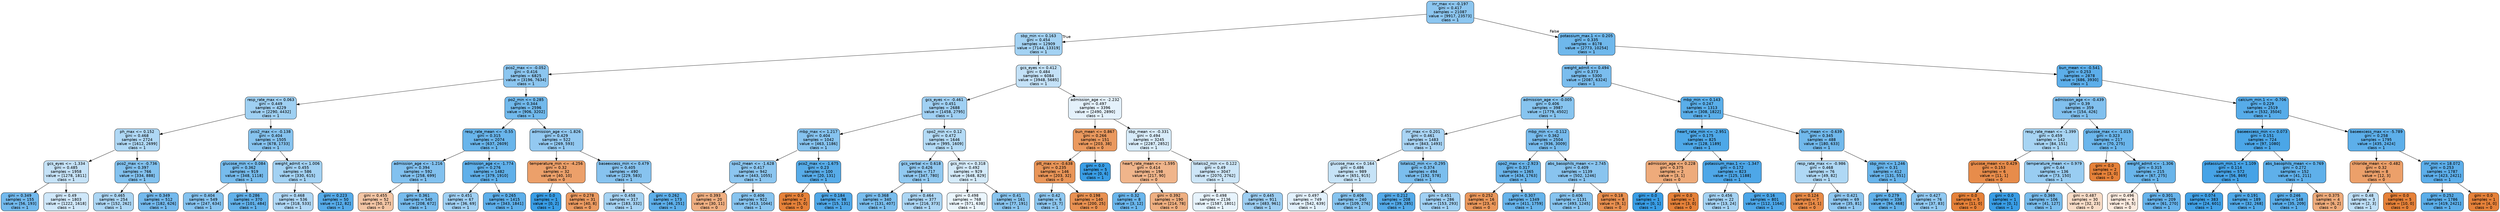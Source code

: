 digraph Tree {
node [shape=box, style="filled, rounded", color="black", fontname="helvetica"] ;
edge [fontname="helvetica"] ;
0 [label="inr_max <= -0.197\ngini = 0.417\nsamples = 21087\nvalue = [9917, 23573]\nclass = 1", fillcolor="#8cc6f0"] ;
1 [label="sbp_min <= 0.163\ngini = 0.454\nsamples = 12909\nvalue = [7144, 13319]\nclass = 1", fillcolor="#a3d2f3"] ;
0 -> 1 [labeldistance=2.5, labelangle=45, headlabel="True"] ;
2 [label="pco2_max <= -0.052\ngini = 0.416\nsamples = 6825\nvalue = [3196, 7634]\nclass = 1", fillcolor="#8cc6f0"] ;
1 -> 2 ;
3 [label="resp_rate_max <= 0.063\ngini = 0.449\nsamples = 4229\nvalue = [2290, 4432]\nclass = 1", fillcolor="#9fd0f2"] ;
2 -> 3 ;
4 [label="ph_max <= 0.152\ngini = 0.468\nsamples = 2724\nvalue = [1612, 2699]\nclass = 1", fillcolor="#afd8f5"] ;
3 -> 4 ;
5 [label="gcs_eyes <= -1.334\ngini = 0.485\nsamples = 1958\nvalue = [1278, 1811]\nclass = 1", fillcolor="#c5e2f7"] ;
4 -> 5 ;
6 [label="gini = 0.349\nsamples = 155\nvalue = [56, 193]\nclass = 1", fillcolor="#72b9ed"] ;
5 -> 6 ;
7 [label="gini = 0.49\nsamples = 1803\nvalue = [1222, 1618]\nclass = 1", fillcolor="#cfe7f9"] ;
5 -> 7 ;
8 [label="pco2_max <= -0.736\ngini = 0.397\nsamples = 766\nvalue = [334, 888]\nclass = 1", fillcolor="#83c2ef"] ;
4 -> 8 ;
9 [label="gini = 0.465\nsamples = 254\nvalue = [152, 262]\nclass = 1", fillcolor="#acd6f4"] ;
8 -> 9 ;
10 [label="gini = 0.349\nsamples = 512\nvalue = [182, 626]\nclass = 1", fillcolor="#73b9ed"] ;
8 -> 10 ;
11 [label="pco2_max <= -0.138\ngini = 0.404\nsamples = 1505\nvalue = [678, 1733]\nclass = 1", fillcolor="#86c3ef"] ;
3 -> 11 ;
12 [label="glucose_min <= 0.084\ngini = 0.362\nsamples = 919\nvalue = [348, 1118]\nclass = 1", fillcolor="#77bced"] ;
11 -> 12 ;
13 [label="gini = 0.404\nsamples = 549\nvalue = [247, 634]\nclass = 1", fillcolor="#86c3ef"] ;
12 -> 13 ;
14 [label="gini = 0.286\nsamples = 370\nvalue = [101, 484]\nclass = 1", fillcolor="#62b1ea"] ;
12 -> 14 ;
15 [label="weight_admit <= 1.006\ngini = 0.455\nsamples = 586\nvalue = [330, 615]\nclass = 1", fillcolor="#a3d2f3"] ;
11 -> 15 ;
16 [label="gini = 0.468\nsamples = 536\nvalue = [318, 533]\nclass = 1", fillcolor="#afd7f5"] ;
15 -> 16 ;
17 [label="gini = 0.223\nsamples = 50\nvalue = [12, 82]\nclass = 1", fillcolor="#56abe9"] ;
15 -> 17 ;
18 [label="po2_min <= 0.285\ngini = 0.344\nsamples = 2596\nvalue = [906, 3202]\nclass = 1", fillcolor="#71b9ec"] ;
2 -> 18 ;
19 [label="resp_rate_mean <= -0.55\ngini = 0.315\nsamples = 2074\nvalue = [637, 2609]\nclass = 1", fillcolor="#69b5eb"] ;
18 -> 19 ;
20 [label="admission_age <= -1.216\ngini = 0.394\nsamples = 592\nvalue = [258, 699]\nclass = 1", fillcolor="#82c1ef"] ;
19 -> 20 ;
21 [label="gini = 0.455\nsamples = 52\nvalue = [50, 27]\nclass = 0", fillcolor="#f3c5a4"] ;
20 -> 21 ;
22 [label="gini = 0.361\nsamples = 540\nvalue = [208, 672]\nclass = 1", fillcolor="#76bbed"] ;
20 -> 22 ;
23 [label="admission_age <= -1.774\ngini = 0.276\nsamples = 1482\nvalue = [379, 1910]\nclass = 1", fillcolor="#60b0ea"] ;
19 -> 23 ;
24 [label="gini = 0.451\nsamples = 67\nvalue = [36, 69]\nclass = 1", fillcolor="#a0d0f3"] ;
23 -> 24 ;
25 [label="gini = 0.265\nsamples = 1415\nvalue = [343, 1841]\nclass = 1", fillcolor="#5eafea"] ;
23 -> 25 ;
26 [label="admission_age <= -1.826\ngini = 0.429\nsamples = 522\nvalue = [269, 593]\nclass = 1", fillcolor="#93c9f1"] ;
18 -> 26 ;
27 [label="temperature_min <= -4.256\ngini = 0.32\nsamples = 32\nvalue = [40, 10]\nclass = 0", fillcolor="#eca06a"] ;
26 -> 27 ;
28 [label="gini = 0.0\nsamples = 1\nvalue = [0, 2]\nclass = 1", fillcolor="#399de5"] ;
27 -> 28 ;
29 [label="gini = 0.278\nsamples = 31\nvalue = [40, 8]\nclass = 0", fillcolor="#ea9a61"] ;
27 -> 29 ;
30 [label="baseexcess_min <= 0.479\ngini = 0.405\nsamples = 490\nvalue = [229, 583]\nclass = 1", fillcolor="#87c3ef"] ;
26 -> 30 ;
31 [label="gini = 0.458\nsamples = 317\nvalue = [183, 332]\nclass = 1", fillcolor="#a6d3f3"] ;
30 -> 31 ;
32 [label="gini = 0.262\nsamples = 173\nvalue = [46, 251]\nclass = 1", fillcolor="#5dafea"] ;
30 -> 32 ;
33 [label="gcs_eyes <= 0.412\ngini = 0.484\nsamples = 6084\nvalue = [3948, 5685]\nclass = 1", fillcolor="#c3e1f7"] ;
1 -> 33 ;
34 [label="gcs_eyes <= -0.461\ngini = 0.451\nsamples = 2688\nvalue = [1458, 2795]\nclass = 1", fillcolor="#a0d0f3"] ;
33 -> 34 ;
35 [label="mbp_max <= 1.217\ngini = 0.404\nsamples = 1042\nvalue = [463, 1186]\nclass = 1", fillcolor="#86c3ef"] ;
34 -> 35 ;
36 [label="spo2_mean <= -1.628\ngini = 0.417\nsamples = 942\nvalue = [443, 1055]\nclass = 1", fillcolor="#8cc6f0"] ;
35 -> 36 ;
37 [label="gini = 0.393\nsamples = 20\nvalue = [30, 11]\nclass = 0", fillcolor="#efaf82"] ;
36 -> 37 ;
38 [label="gini = 0.406\nsamples = 922\nvalue = [413, 1044]\nclass = 1", fillcolor="#87c4ef"] ;
36 -> 38 ;
39 [label="pco2_max <= -1.675\ngini = 0.23\nsamples = 100\nvalue = [20, 131]\nclass = 1", fillcolor="#57ace9"] ;
35 -> 39 ;
40 [label="gini = 0.0\nsamples = 2\nvalue = [5, 0]\nclass = 0", fillcolor="#e58139"] ;
39 -> 40 ;
41 [label="gini = 0.184\nsamples = 98\nvalue = [15, 131]\nclass = 1", fillcolor="#50a8e8"] ;
39 -> 41 ;
42 [label="spo2_min <= 0.12\ngini = 0.472\nsamples = 1646\nvalue = [995, 1609]\nclass = 1", fillcolor="#b3daf5"] ;
34 -> 42 ;
43 [label="gcs_verbal <= 0.618\ngini = 0.426\nsamples = 717\nvalue = [347, 780]\nclass = 1", fillcolor="#91c9f1"] ;
42 -> 43 ;
44 [label="gini = 0.368\nsamples = 340\nvalue = [131, 407]\nclass = 1", fillcolor="#79bded"] ;
43 -> 44 ;
45 [label="gini = 0.464\nsamples = 377\nvalue = [216, 373]\nclass = 1", fillcolor="#acd6f4"] ;
43 -> 45 ;
46 [label="gcs_min <= 0.318\ngini = 0.492\nsamples = 929\nvalue = [648, 829]\nclass = 1", fillcolor="#d4eaf9"] ;
42 -> 46 ;
47 [label="gini = 0.498\nsamples = 768\nvalue = [571, 638]\nclass = 1", fillcolor="#eaf5fc"] ;
46 -> 47 ;
48 [label="gini = 0.41\nsamples = 161\nvalue = [77, 191]\nclass = 1", fillcolor="#89c5ef"] ;
46 -> 48 ;
49 [label="admission_age <= -2.232\ngini = 0.497\nsamples = 3396\nvalue = [2490, 2890]\nclass = 1", fillcolor="#e4f1fb"] ;
33 -> 49 ;
50 [label="bun_mean <= 0.867\ngini = 0.266\nsamples = 151\nvalue = [203, 38]\nclass = 0", fillcolor="#ea995e"] ;
49 -> 50 ;
51 [label="ptt_max <= -0.638\ngini = 0.235\nsamples = 146\nvalue = [203, 32]\nclass = 0", fillcolor="#e99558"] ;
50 -> 51 ;
52 [label="gini = 0.42\nsamples = 6\nvalue = [3, 7]\nclass = 1", fillcolor="#8ec7f0"] ;
51 -> 52 ;
53 [label="gini = 0.198\nsamples = 140\nvalue = [200, 25]\nclass = 0", fillcolor="#e89152"] ;
51 -> 53 ;
54 [label="gini = 0.0\nsamples = 5\nvalue = [0, 6]\nclass = 1", fillcolor="#399de5"] ;
50 -> 54 ;
55 [label="sbp_mean <= -0.331\ngini = 0.494\nsamples = 3245\nvalue = [2287, 2852]\nclass = 1", fillcolor="#d8ecfa"] ;
49 -> 55 ;
56 [label="heart_rate_mean <= -1.595\ngini = 0.414\nsamples = 198\nvalue = [217, 90]\nclass = 0", fillcolor="#f0b58b"] ;
55 -> 56 ;
57 [label="gini = 0.32\nsamples = 8\nvalue = [3, 12]\nclass = 1", fillcolor="#6ab6ec"] ;
56 -> 57 ;
58 [label="gini = 0.392\nsamples = 190\nvalue = [214, 78]\nclass = 0", fillcolor="#eeaf81"] ;
56 -> 58 ;
59 [label="totalco2_min <= 0.122\ngini = 0.49\nsamples = 3047\nvalue = [2070, 2762]\nclass = 1", fillcolor="#cde6f8"] ;
55 -> 59 ;
60 [label="gini = 0.498\nsamples = 2136\nvalue = [1587, 1801]\nclass = 1", fillcolor="#e7f3fc"] ;
59 -> 60 ;
61 [label="gini = 0.445\nsamples = 911\nvalue = [483, 961]\nclass = 1", fillcolor="#9dcef2"] ;
59 -> 61 ;
62 [label="potassium_max.1 <= 0.205\ngini = 0.335\nsamples = 8178\nvalue = [2773, 10254]\nclass = 1", fillcolor="#6fb8ec"] ;
0 -> 62 [labeldistance=2.5, labelangle=-45, headlabel="False"] ;
63 [label="weight_admit <= 0.494\ngini = 0.373\nsamples = 5300\nvalue = [2087, 6324]\nclass = 1", fillcolor="#7abdee"] ;
62 -> 63 ;
64 [label="admission_age <= -0.005\ngini = 0.406\nsamples = 3987\nvalue = [1779, 4502]\nclass = 1", fillcolor="#87c4ef"] ;
63 -> 64 ;
65 [label="inr_max <= 0.201\ngini = 0.461\nsamples = 1483\nvalue = [843, 1493]\nclass = 1", fillcolor="#a9d4f4"] ;
64 -> 65 ;
66 [label="glucose_max <= 0.164\ngini = 0.486\nsamples = 989\nvalue = [651, 915]\nclass = 1", fillcolor="#c6e3f7"] ;
65 -> 66 ;
67 [label="gini = 0.497\nsamples = 749\nvalue = [542, 639]\nclass = 1", fillcolor="#e1f0fb"] ;
66 -> 67 ;
68 [label="gini = 0.406\nsamples = 240\nvalue = [109, 276]\nclass = 1", fillcolor="#87c4ef"] ;
66 -> 68 ;
69 [label="totalco2_min <= -0.295\ngini = 0.374\nsamples = 494\nvalue = [192, 578]\nclass = 1", fillcolor="#7bbeee"] ;
65 -> 69 ;
70 [label="gini = 0.212\nsamples = 208\nvalue = [39, 285]\nclass = 1", fillcolor="#54aae9"] ;
69 -> 70 ;
71 [label="gini = 0.451\nsamples = 286\nvalue = [153, 293]\nclass = 1", fillcolor="#a0d0f3"] ;
69 -> 71 ;
72 [label="mbp_min <= -0.112\ngini = 0.362\nsamples = 2504\nvalue = [936, 3009]\nclass = 1", fillcolor="#77bbed"] ;
64 -> 72 ;
73 [label="spo2_max <= -2.923\ngini = 0.317\nsamples = 1365\nvalue = [434, 1763]\nclass = 1", fillcolor="#6ab5eb"] ;
72 -> 73 ;
74 [label="gini = 0.252\nsamples = 16\nvalue = [23, 4]\nclass = 0", fillcolor="#ea975b"] ;
73 -> 74 ;
75 [label="gini = 0.307\nsamples = 1349\nvalue = [411, 1759]\nclass = 1", fillcolor="#67b4eb"] ;
73 -> 75 ;
76 [label="abs_basophils_mean <= 2.745\ngini = 0.409\nsamples = 1139\nvalue = [502, 1246]\nclass = 1", fillcolor="#89c4ef"] ;
72 -> 76 ;
77 [label="gini = 0.406\nsamples = 1131\nvalue = [493, 1245]\nclass = 1", fillcolor="#87c4ef"] ;
76 -> 77 ;
78 [label="gini = 0.18\nsamples = 8\nvalue = [9, 1]\nclass = 0", fillcolor="#e88f4f"] ;
76 -> 78 ;
79 [label="mbp_min <= 0.143\ngini = 0.247\nsamples = 1313\nvalue = [308, 1822]\nclass = 1", fillcolor="#5aaee9"] ;
63 -> 79 ;
80 [label="heart_rate_min <= -2.951\ngini = 0.175\nsamples = 825\nvalue = [128, 1189]\nclass = 1", fillcolor="#4ea8e8"] ;
79 -> 80 ;
81 [label="admission_age <= 0.228\ngini = 0.375\nsamples = 2\nvalue = [3, 1]\nclass = 0", fillcolor="#eeab7b"] ;
80 -> 81 ;
82 [label="gini = 0.0\nsamples = 1\nvalue = [0, 1]\nclass = 1", fillcolor="#399de5"] ;
81 -> 82 ;
83 [label="gini = 0.0\nsamples = 1\nvalue = [3, 0]\nclass = 0", fillcolor="#e58139"] ;
81 -> 83 ;
84 [label="potassium_max.1 <= -1.347\ngini = 0.172\nsamples = 823\nvalue = [125, 1188]\nclass = 1", fillcolor="#4ea7e8"] ;
80 -> 84 ;
85 [label="gini = 0.456\nsamples = 22\nvalue = [13, 24]\nclass = 1", fillcolor="#a4d2f3"] ;
84 -> 85 ;
86 [label="gini = 0.16\nsamples = 801\nvalue = [112, 1164]\nclass = 1", fillcolor="#4ca6e8"] ;
84 -> 86 ;
87 [label="bun_mean <= -0.639\ngini = 0.345\nsamples = 488\nvalue = [180, 633]\nclass = 1", fillcolor="#71b9ec"] ;
79 -> 87 ;
88 [label="resp_rate_max <= -0.986\ngini = 0.468\nsamples = 76\nvalue = [49, 82]\nclass = 1", fillcolor="#afd8f5"] ;
87 -> 88 ;
89 [label="gini = 0.124\nsamples = 7\nvalue = [14, 1]\nclass = 0", fillcolor="#e78a47"] ;
88 -> 89 ;
90 [label="gini = 0.421\nsamples = 69\nvalue = [35, 81]\nclass = 1", fillcolor="#8fc7f0"] ;
88 -> 90 ;
91 [label="sbp_min <= 1.246\ngini = 0.31\nsamples = 412\nvalue = [131, 551]\nclass = 1", fillcolor="#68b4eb"] ;
87 -> 91 ;
92 [label="gini = 0.279\nsamples = 336\nvalue = [94, 468]\nclass = 1", fillcolor="#61b1ea"] ;
91 -> 92 ;
93 [label="gini = 0.427\nsamples = 76\nvalue = [37, 83]\nclass = 1", fillcolor="#91c9f1"] ;
91 -> 93 ;
94 [label="bun_mean <= -0.541\ngini = 0.253\nsamples = 2878\nvalue = [686, 3930]\nclass = 1", fillcolor="#5caeea"] ;
62 -> 94 ;
95 [label="admission_age <= -0.439\ngini = 0.39\nsamples = 359\nvalue = [154, 426]\nclass = 1", fillcolor="#81c0ee"] ;
94 -> 95 ;
96 [label="resp_rate_mean <= -1.399\ngini = 0.459\nsamples = 142\nvalue = [84, 151]\nclass = 1", fillcolor="#a7d4f3"] ;
95 -> 96 ;
97 [label="glucose_mean <= 0.429\ngini = 0.153\nsamples = 6\nvalue = [11, 1]\nclass = 0", fillcolor="#e78c4b"] ;
96 -> 97 ;
98 [label="gini = 0.0\nsamples = 5\nvalue = [11, 0]\nclass = 0", fillcolor="#e58139"] ;
97 -> 98 ;
99 [label="gini = 0.0\nsamples = 1\nvalue = [0, 1]\nclass = 1", fillcolor="#399de5"] ;
97 -> 99 ;
100 [label="temperature_mean <= 0.979\ngini = 0.44\nsamples = 136\nvalue = [73, 150]\nclass = 1", fillcolor="#99cdf2"] ;
96 -> 100 ;
101 [label="gini = 0.369\nsamples = 106\nvalue = [41, 127]\nclass = 1", fillcolor="#79bded"] ;
100 -> 101 ;
102 [label="gini = 0.487\nsamples = 30\nvalue = [32, 23]\nclass = 0", fillcolor="#f8dcc7"] ;
100 -> 102 ;
103 [label="glucose_max <= -1.015\ngini = 0.323\nsamples = 217\nvalue = [70, 275]\nclass = 1", fillcolor="#6bb6ec"] ;
95 -> 103 ;
104 [label="gini = 0.0\nsamples = 2\nvalue = [3, 0]\nclass = 0", fillcolor="#e58139"] ;
103 -> 104 ;
105 [label="weight_admit <= -1.306\ngini = 0.315\nsamples = 215\nvalue = [67, 275]\nclass = 1", fillcolor="#69b5eb"] ;
103 -> 105 ;
106 [label="gini = 0.496\nsamples = 6\nvalue = [6, 5]\nclass = 0", fillcolor="#fbeade"] ;
105 -> 106 ;
107 [label="gini = 0.301\nsamples = 209\nvalue = [61, 270]\nclass = 1", fillcolor="#66b3eb"] ;
105 -> 107 ;
108 [label="calcium_min.1 <= -0.706\ngini = 0.229\nsamples = 2519\nvalue = [532, 3504]\nclass = 1", fillcolor="#57ace9"] ;
94 -> 108 ;
109 [label="baseexcess_min <= 0.073\ngini = 0.151\nsamples = 724\nvalue = [97, 1080]\nclass = 1", fillcolor="#4ba6e7"] ;
108 -> 109 ;
110 [label="potassium_min.1 <= 1.109\ngini = 0.114\nsamples = 572\nvalue = [56, 869]\nclass = 1", fillcolor="#46a3e7"] ;
109 -> 110 ;
111 [label="gini = 0.074\nsamples = 383\nvalue = [24, 601]\nclass = 1", fillcolor="#41a1e6"] ;
110 -> 111 ;
112 [label="gini = 0.191\nsamples = 189\nvalue = [32, 268]\nclass = 1", fillcolor="#51a9e8"] ;
110 -> 112 ;
113 [label="abs_basophils_mean <= 0.769\ngini = 0.272\nsamples = 152\nvalue = [41, 211]\nclass = 1", fillcolor="#5fb0ea"] ;
109 -> 113 ;
114 [label="gini = 0.246\nsamples = 148\nvalue = [35, 209]\nclass = 1", fillcolor="#5aade9"] ;
113 -> 114 ;
115 [label="gini = 0.375\nsamples = 4\nvalue = [6, 2]\nclass = 0", fillcolor="#eeab7b"] ;
113 -> 115 ;
116 [label="baseexcess_max <= -5.789\ngini = 0.258\nsamples = 1795\nvalue = [435, 2424]\nclass = 1", fillcolor="#5dafea"] ;
108 -> 116 ;
117 [label="chloride_mean <= -0.482\ngini = 0.32\nsamples = 8\nvalue = [12, 3]\nclass = 0", fillcolor="#eca06a"] ;
116 -> 117 ;
118 [label="gini = 0.48\nsamples = 3\nvalue = [2, 3]\nclass = 1", fillcolor="#bddef6"] ;
117 -> 118 ;
119 [label="gini = 0.0\nsamples = 5\nvalue = [10, 0]\nclass = 0", fillcolor="#e58139"] ;
117 -> 119 ;
120 [label="inr_min <= 18.072\ngini = 0.253\nsamples = 1787\nvalue = [423, 2421]\nclass = 1", fillcolor="#5caeea"] ;
116 -> 120 ;
121 [label="gini = 0.252\nsamples = 1786\nvalue = [419, 2421]\nclass = 1", fillcolor="#5baee9"] ;
120 -> 121 ;
122 [label="gini = 0.0\nsamples = 1\nvalue = [4, 0]\nclass = 0", fillcolor="#e58139"] ;
120 -> 122 ;
}